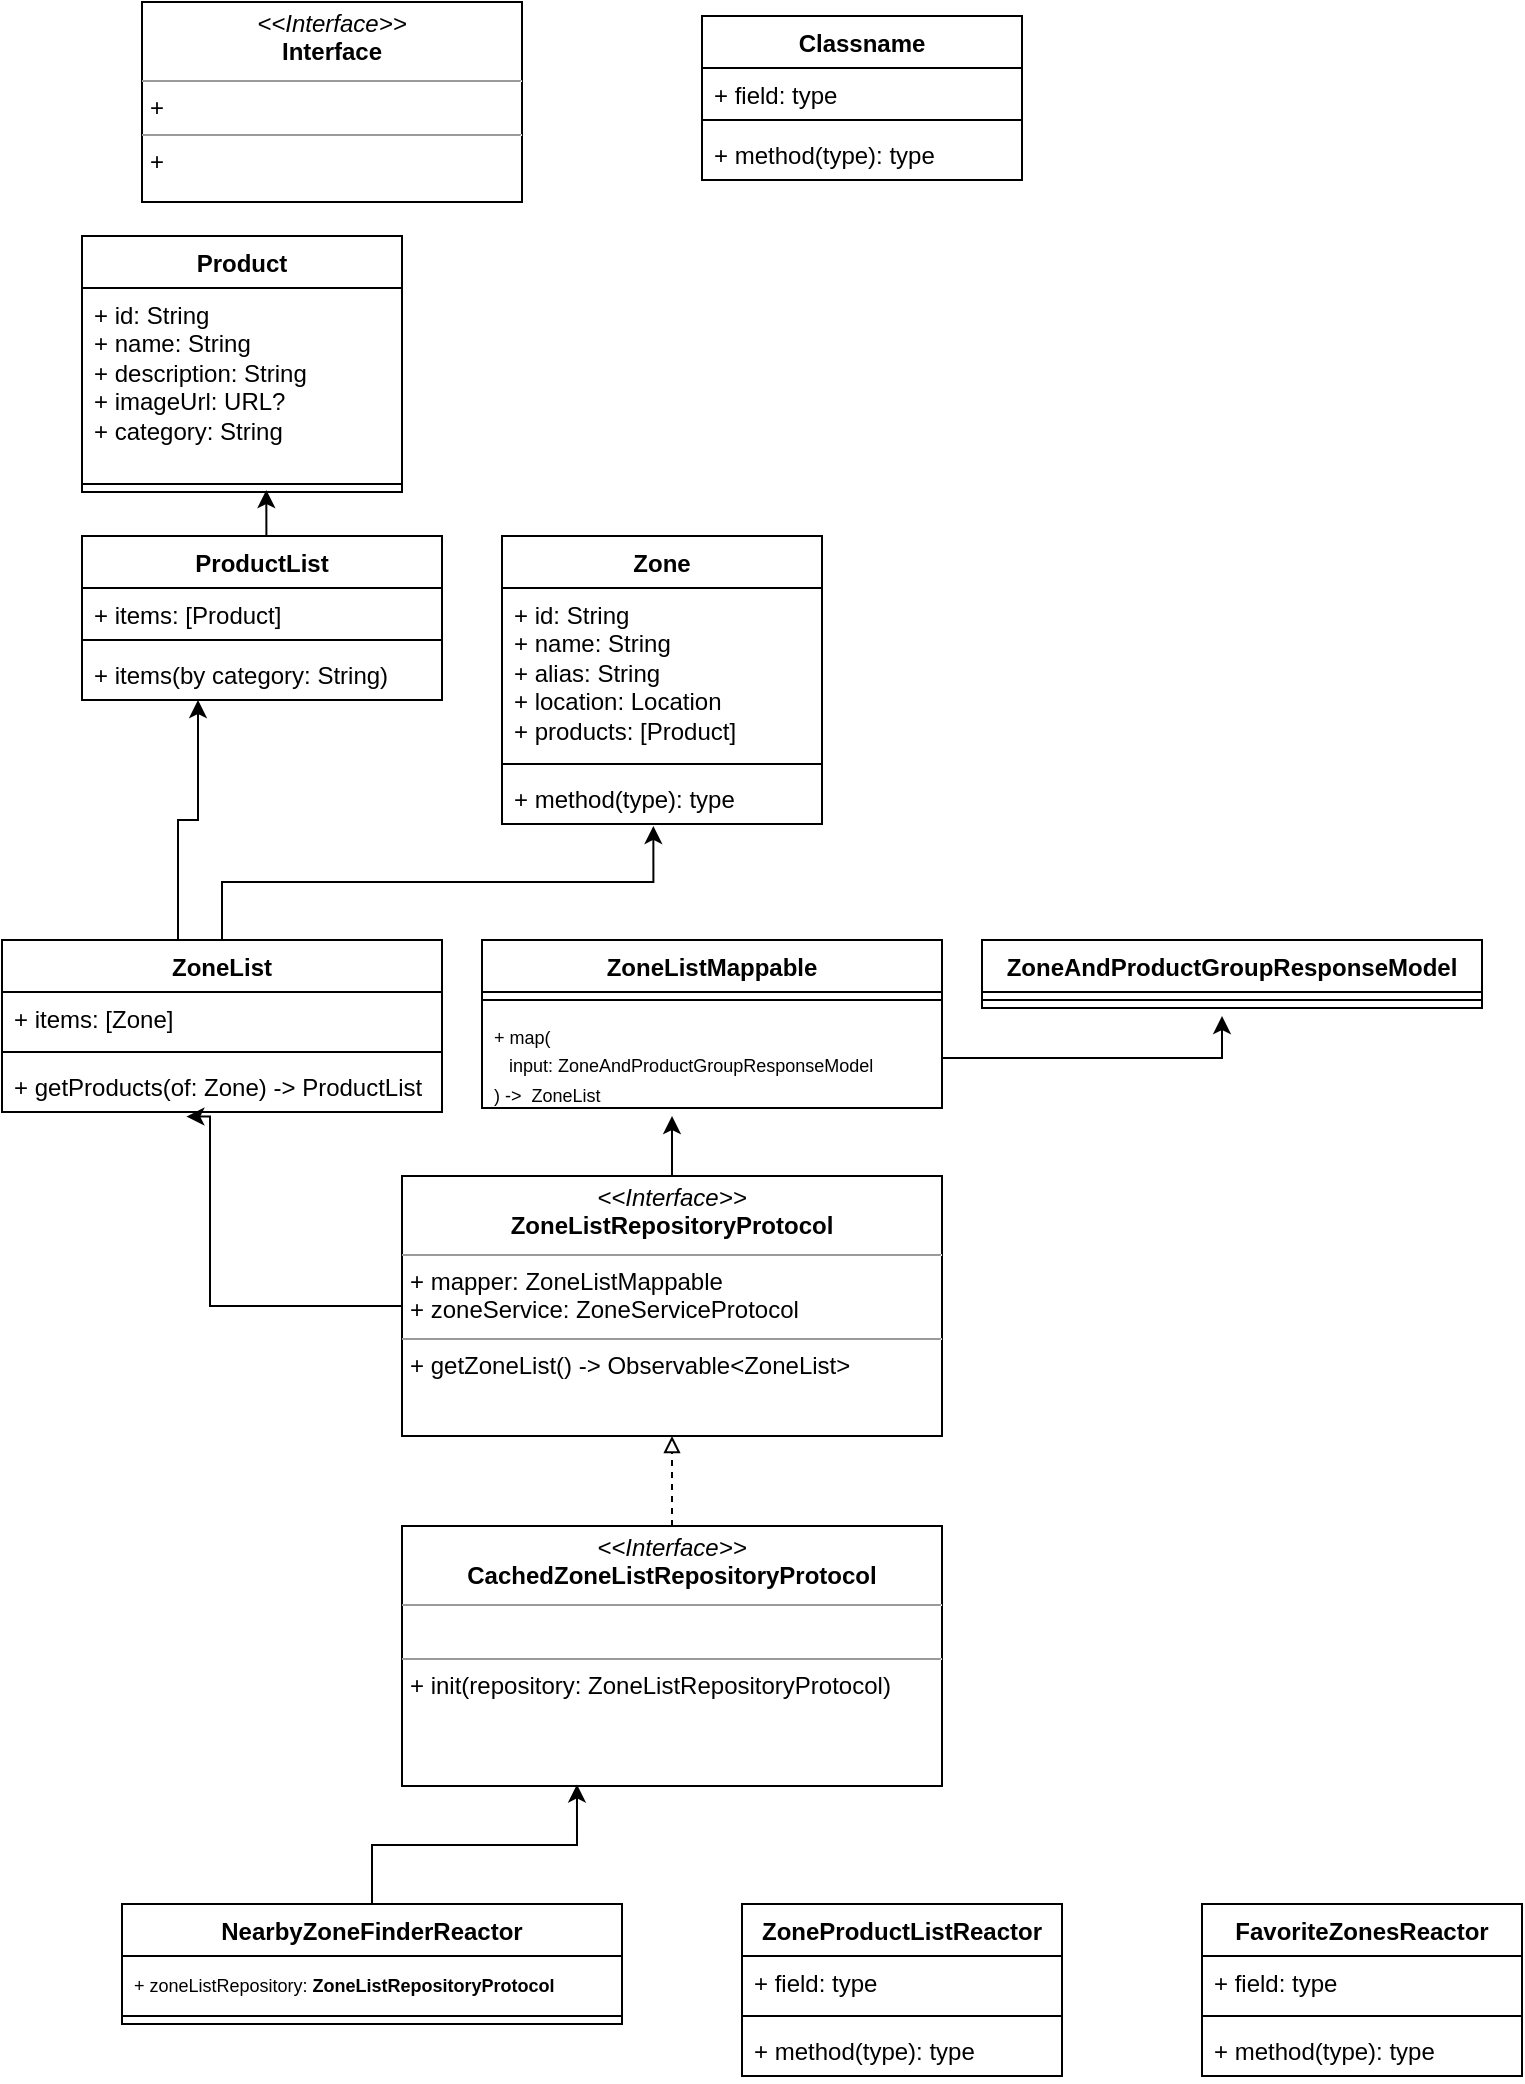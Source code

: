<mxfile version="22.0.4" type="github">
  <diagram id="C5RBs43oDa-KdzZeNtuy" name="Class">
    <mxGraphModel dx="867" dy="1753" grid="1" gridSize="10" guides="1" tooltips="1" connect="1" arrows="1" fold="1" page="1" pageScale="1" pageWidth="827" pageHeight="1169" math="0" shadow="0">
      <root>
        <mxCell id="WIyWlLk6GJQsqaUBKTNV-0" />
        <mxCell id="WIyWlLk6GJQsqaUBKTNV-1" parent="WIyWlLk6GJQsqaUBKTNV-0" />
        <mxCell id="mL3Gv7UYM2EhH2xch4jW-1" value="&lt;p style=&quot;margin:0px;margin-top:4px;text-align:center;&quot;&gt;&lt;i&gt;&amp;lt;&amp;lt;Interface&amp;gt;&amp;gt;&lt;/i&gt;&lt;br&gt;&lt;b&gt;Interface&lt;/b&gt;&lt;/p&gt;&lt;hr size=&quot;1&quot;&gt;&lt;p style=&quot;margin:0px;margin-left:4px;&quot;&gt;+&amp;nbsp;&lt;br&gt;&lt;/p&gt;&lt;hr size=&quot;1&quot;&gt;&lt;p style=&quot;margin:0px;margin-left:4px;&quot;&gt;+&amp;nbsp;&lt;br&gt;&lt;/p&gt;" style="verticalAlign=top;align=left;overflow=fill;fontSize=12;fontFamily=Helvetica;html=1;whiteSpace=wrap;" vertex="1" parent="WIyWlLk6GJQsqaUBKTNV-1">
          <mxGeometry x="100" y="-307" width="190" height="100" as="geometry" />
        </mxCell>
        <mxCell id="mL3Gv7UYM2EhH2xch4jW-2" value="Classname" style="swimlane;fontStyle=1;align=center;verticalAlign=top;childLayout=stackLayout;horizontal=1;startSize=26;horizontalStack=0;resizeParent=1;resizeParentMax=0;resizeLast=0;collapsible=1;marginBottom=0;whiteSpace=wrap;html=1;" vertex="1" parent="WIyWlLk6GJQsqaUBKTNV-1">
          <mxGeometry x="380" y="-300" width="160" height="82" as="geometry" />
        </mxCell>
        <mxCell id="mL3Gv7UYM2EhH2xch4jW-3" value="+ field: type" style="text;strokeColor=none;fillColor=none;align=left;verticalAlign=top;spacingLeft=4;spacingRight=4;overflow=hidden;rotatable=0;points=[[0,0.5],[1,0.5]];portConstraint=eastwest;whiteSpace=wrap;html=1;" vertex="1" parent="mL3Gv7UYM2EhH2xch4jW-2">
          <mxGeometry y="26" width="160" height="22" as="geometry" />
        </mxCell>
        <mxCell id="mL3Gv7UYM2EhH2xch4jW-4" value="" style="line;strokeWidth=1;fillColor=none;align=left;verticalAlign=middle;spacingTop=-1;spacingLeft=3;spacingRight=3;rotatable=0;labelPosition=right;points=[];portConstraint=eastwest;strokeColor=inherit;" vertex="1" parent="mL3Gv7UYM2EhH2xch4jW-2">
          <mxGeometry y="48" width="160" height="8" as="geometry" />
        </mxCell>
        <mxCell id="mL3Gv7UYM2EhH2xch4jW-5" value="+ method(type): type" style="text;strokeColor=none;fillColor=none;align=left;verticalAlign=top;spacingLeft=4;spacingRight=4;overflow=hidden;rotatable=0;points=[[0,0.5],[1,0.5]];portConstraint=eastwest;whiteSpace=wrap;html=1;" vertex="1" parent="mL3Gv7UYM2EhH2xch4jW-2">
          <mxGeometry y="56" width="160" height="26" as="geometry" />
        </mxCell>
        <mxCell id="mL3Gv7UYM2EhH2xch4jW-6" value="NearbyZoneFinderReactor" style="swimlane;fontStyle=1;align=center;verticalAlign=top;childLayout=stackLayout;horizontal=1;startSize=26;horizontalStack=0;resizeParent=1;resizeParentMax=0;resizeLast=0;collapsible=1;marginBottom=0;whiteSpace=wrap;html=1;" vertex="1" parent="WIyWlLk6GJQsqaUBKTNV-1">
          <mxGeometry x="90" y="644" width="250" height="60" as="geometry" />
        </mxCell>
        <mxCell id="mL3Gv7UYM2EhH2xch4jW-7" value="&lt;font style=&quot;font-size: 9px;&quot;&gt;+ zoneListRepository:&amp;nbsp;&lt;b style=&quot;border-color: var(--border-color); text-align: center; font-size: 9px;&quot;&gt;ZoneListRepositoryProtocol&lt;/b&gt;&lt;/font&gt;" style="text;strokeColor=none;fillColor=none;align=left;verticalAlign=top;spacingLeft=4;spacingRight=4;overflow=hidden;rotatable=0;points=[[0,0.5],[1,0.5]];portConstraint=eastwest;whiteSpace=wrap;html=1;" vertex="1" parent="mL3Gv7UYM2EhH2xch4jW-6">
          <mxGeometry y="26" width="250" height="26" as="geometry" />
        </mxCell>
        <mxCell id="mL3Gv7UYM2EhH2xch4jW-8" value="" style="line;strokeWidth=1;fillColor=none;align=left;verticalAlign=middle;spacingTop=-1;spacingLeft=3;spacingRight=3;rotatable=0;labelPosition=right;points=[];portConstraint=eastwest;strokeColor=inherit;" vertex="1" parent="mL3Gv7UYM2EhH2xch4jW-6">
          <mxGeometry y="52" width="250" height="8" as="geometry" />
        </mxCell>
        <mxCell id="mL3Gv7UYM2EhH2xch4jW-10" value="ZoneProductListReactor" style="swimlane;fontStyle=1;align=center;verticalAlign=top;childLayout=stackLayout;horizontal=1;startSize=26;horizontalStack=0;resizeParent=1;resizeParentMax=0;resizeLast=0;collapsible=1;marginBottom=0;whiteSpace=wrap;html=1;" vertex="1" parent="WIyWlLk6GJQsqaUBKTNV-1">
          <mxGeometry x="400" y="644" width="160" height="86" as="geometry" />
        </mxCell>
        <mxCell id="mL3Gv7UYM2EhH2xch4jW-11" value="+ field: type" style="text;strokeColor=none;fillColor=none;align=left;verticalAlign=top;spacingLeft=4;spacingRight=4;overflow=hidden;rotatable=0;points=[[0,0.5],[1,0.5]];portConstraint=eastwest;whiteSpace=wrap;html=1;" vertex="1" parent="mL3Gv7UYM2EhH2xch4jW-10">
          <mxGeometry y="26" width="160" height="26" as="geometry" />
        </mxCell>
        <mxCell id="mL3Gv7UYM2EhH2xch4jW-12" value="" style="line;strokeWidth=1;fillColor=none;align=left;verticalAlign=middle;spacingTop=-1;spacingLeft=3;spacingRight=3;rotatable=0;labelPosition=right;points=[];portConstraint=eastwest;strokeColor=inherit;" vertex="1" parent="mL3Gv7UYM2EhH2xch4jW-10">
          <mxGeometry y="52" width="160" height="8" as="geometry" />
        </mxCell>
        <mxCell id="mL3Gv7UYM2EhH2xch4jW-13" value="+ method(type): type" style="text;strokeColor=none;fillColor=none;align=left;verticalAlign=top;spacingLeft=4;spacingRight=4;overflow=hidden;rotatable=0;points=[[0,0.5],[1,0.5]];portConstraint=eastwest;whiteSpace=wrap;html=1;" vertex="1" parent="mL3Gv7UYM2EhH2xch4jW-10">
          <mxGeometry y="60" width="160" height="26" as="geometry" />
        </mxCell>
        <mxCell id="mL3Gv7UYM2EhH2xch4jW-14" value="FavoriteZonesReactor" style="swimlane;fontStyle=1;align=center;verticalAlign=top;childLayout=stackLayout;horizontal=1;startSize=26;horizontalStack=0;resizeParent=1;resizeParentMax=0;resizeLast=0;collapsible=1;marginBottom=0;whiteSpace=wrap;html=1;" vertex="1" parent="WIyWlLk6GJQsqaUBKTNV-1">
          <mxGeometry x="630" y="644" width="160" height="86" as="geometry" />
        </mxCell>
        <mxCell id="mL3Gv7UYM2EhH2xch4jW-15" value="+ field: type" style="text;strokeColor=none;fillColor=none;align=left;verticalAlign=top;spacingLeft=4;spacingRight=4;overflow=hidden;rotatable=0;points=[[0,0.5],[1,0.5]];portConstraint=eastwest;whiteSpace=wrap;html=1;" vertex="1" parent="mL3Gv7UYM2EhH2xch4jW-14">
          <mxGeometry y="26" width="160" height="26" as="geometry" />
        </mxCell>
        <mxCell id="mL3Gv7UYM2EhH2xch4jW-16" value="" style="line;strokeWidth=1;fillColor=none;align=left;verticalAlign=middle;spacingTop=-1;spacingLeft=3;spacingRight=3;rotatable=0;labelPosition=right;points=[];portConstraint=eastwest;strokeColor=inherit;" vertex="1" parent="mL3Gv7UYM2EhH2xch4jW-14">
          <mxGeometry y="52" width="160" height="8" as="geometry" />
        </mxCell>
        <mxCell id="mL3Gv7UYM2EhH2xch4jW-17" value="+ method(type): type" style="text;strokeColor=none;fillColor=none;align=left;verticalAlign=top;spacingLeft=4;spacingRight=4;overflow=hidden;rotatable=0;points=[[0,0.5],[1,0.5]];portConstraint=eastwest;whiteSpace=wrap;html=1;" vertex="1" parent="mL3Gv7UYM2EhH2xch4jW-14">
          <mxGeometry y="60" width="160" height="26" as="geometry" />
        </mxCell>
        <mxCell id="mL3Gv7UYM2EhH2xch4jW-18" value="ZoneAndProductGroupResponseModel" style="swimlane;fontStyle=1;align=center;verticalAlign=top;childLayout=stackLayout;horizontal=1;startSize=26;horizontalStack=0;resizeParent=1;resizeParentMax=0;resizeLast=0;collapsible=1;marginBottom=0;whiteSpace=wrap;html=1;" vertex="1" parent="WIyWlLk6GJQsqaUBKTNV-1">
          <mxGeometry x="520" y="162" width="250" height="34" as="geometry" />
        </mxCell>
        <mxCell id="mL3Gv7UYM2EhH2xch4jW-20" value="" style="line;strokeWidth=1;fillColor=none;align=left;verticalAlign=middle;spacingTop=-1;spacingLeft=3;spacingRight=3;rotatable=0;labelPosition=right;points=[];portConstraint=eastwest;strokeColor=inherit;" vertex="1" parent="mL3Gv7UYM2EhH2xch4jW-18">
          <mxGeometry y="26" width="250" height="8" as="geometry" />
        </mxCell>
        <mxCell id="mL3Gv7UYM2EhH2xch4jW-37" style="edgeStyle=orthogonalEdgeStyle;rounded=0;orthogonalLoop=1;jettySize=auto;html=1;" edge="1" parent="WIyWlLk6GJQsqaUBKTNV-1" source="mL3Gv7UYM2EhH2xch4jW-26">
          <mxGeometry relative="1" as="geometry">
            <mxPoint x="365" y="250" as="targetPoint" />
          </mxGeometry>
        </mxCell>
        <mxCell id="mL3Gv7UYM2EhH2xch4jW-26" value="&lt;p style=&quot;margin:0px;margin-top:4px;text-align:center;&quot;&gt;&lt;i&gt;&amp;lt;&amp;lt;Interface&amp;gt;&amp;gt;&lt;/i&gt;&lt;br&gt;&lt;b&gt;ZoneListRepositoryProtocol&lt;/b&gt;&lt;/p&gt;&lt;hr size=&quot;1&quot;&gt;&lt;p style=&quot;margin:0px;margin-left:4px;&quot;&gt;+ mapper: ZoneListMappable&lt;/p&gt;&lt;p style=&quot;margin:0px;margin-left:4px;&quot;&gt;+ zoneService: ZoneServiceProtocol&lt;br&gt;&lt;/p&gt;&lt;hr size=&quot;1&quot;&gt;&lt;p style=&quot;margin:0px;margin-left:4px;&quot;&gt;+ getZoneList() -&amp;gt; Observable&amp;lt;ZoneList&amp;gt;&lt;br&gt;&lt;/p&gt;&lt;p style=&quot;margin:0px;margin-left:4px;&quot;&gt;&lt;br&gt;&lt;/p&gt;" style="verticalAlign=top;align=left;overflow=fill;fontSize=12;fontFamily=Helvetica;html=1;whiteSpace=wrap;" vertex="1" parent="WIyWlLk6GJQsqaUBKTNV-1">
          <mxGeometry x="230" y="280" width="270" height="130" as="geometry" />
        </mxCell>
        <mxCell id="mL3Gv7UYM2EhH2xch4jW-56" style="edgeStyle=orthogonalEdgeStyle;rounded=0;orthogonalLoop=1;jettySize=auto;html=1;" edge="1" parent="WIyWlLk6GJQsqaUBKTNV-1">
          <mxGeometry relative="1" as="geometry">
            <mxPoint x="128" y="42.0" as="targetPoint" />
            <mxPoint x="118" y="162.0" as="sourcePoint" />
            <Array as="points">
              <mxPoint x="118" y="102" />
              <mxPoint x="128" y="102" />
            </Array>
          </mxGeometry>
        </mxCell>
        <mxCell id="mL3Gv7UYM2EhH2xch4jW-27" value="ZoneList" style="swimlane;fontStyle=1;align=center;verticalAlign=top;childLayout=stackLayout;horizontal=1;startSize=26;horizontalStack=0;resizeParent=1;resizeParentMax=0;resizeLast=0;collapsible=1;marginBottom=0;whiteSpace=wrap;html=1;" vertex="1" parent="WIyWlLk6GJQsqaUBKTNV-1">
          <mxGeometry x="30" y="162" width="220" height="86" as="geometry" />
        </mxCell>
        <mxCell id="mL3Gv7UYM2EhH2xch4jW-28" value="+ items: [Zone]" style="text;strokeColor=none;fillColor=none;align=left;verticalAlign=top;spacingLeft=4;spacingRight=4;overflow=hidden;rotatable=0;points=[[0,0.5],[1,0.5]];portConstraint=eastwest;whiteSpace=wrap;html=1;" vertex="1" parent="mL3Gv7UYM2EhH2xch4jW-27">
          <mxGeometry y="26" width="220" height="26" as="geometry" />
        </mxCell>
        <mxCell id="mL3Gv7UYM2EhH2xch4jW-29" value="" style="line;strokeWidth=1;fillColor=none;align=left;verticalAlign=middle;spacingTop=-1;spacingLeft=3;spacingRight=3;rotatable=0;labelPosition=right;points=[];portConstraint=eastwest;strokeColor=inherit;" vertex="1" parent="mL3Gv7UYM2EhH2xch4jW-27">
          <mxGeometry y="52" width="220" height="8" as="geometry" />
        </mxCell>
        <mxCell id="mL3Gv7UYM2EhH2xch4jW-30" value="+ getProducts(of: Zone) -&amp;gt; ProductList" style="text;strokeColor=none;fillColor=none;align=left;verticalAlign=top;spacingLeft=4;spacingRight=4;overflow=hidden;rotatable=0;points=[[0,0.5],[1,0.5]];portConstraint=eastwest;whiteSpace=wrap;html=1;" vertex="1" parent="mL3Gv7UYM2EhH2xch4jW-27">
          <mxGeometry y="60" width="220" height="26" as="geometry" />
        </mxCell>
        <mxCell id="mL3Gv7UYM2EhH2xch4jW-33" value="ZoneListMappable" style="swimlane;fontStyle=1;align=center;verticalAlign=top;childLayout=stackLayout;horizontal=1;startSize=26;horizontalStack=0;resizeParent=1;resizeParentMax=0;resizeLast=0;collapsible=1;marginBottom=0;whiteSpace=wrap;html=1;" vertex="1" parent="WIyWlLk6GJQsqaUBKTNV-1">
          <mxGeometry x="270" y="162" width="230" height="84" as="geometry" />
        </mxCell>
        <mxCell id="mL3Gv7UYM2EhH2xch4jW-35" value="" style="line;strokeWidth=1;fillColor=none;align=left;verticalAlign=middle;spacingTop=-1;spacingLeft=3;spacingRight=3;rotatable=0;labelPosition=right;points=[];portConstraint=eastwest;strokeColor=inherit;" vertex="1" parent="mL3Gv7UYM2EhH2xch4jW-33">
          <mxGeometry y="26" width="230" height="8" as="geometry" />
        </mxCell>
        <mxCell id="mL3Gv7UYM2EhH2xch4jW-39" style="edgeStyle=orthogonalEdgeStyle;rounded=0;orthogonalLoop=1;jettySize=auto;html=1;" edge="1" parent="mL3Gv7UYM2EhH2xch4jW-33" source="mL3Gv7UYM2EhH2xch4jW-36">
          <mxGeometry relative="1" as="geometry">
            <mxPoint x="370" y="38" as="targetPoint" />
            <Array as="points">
              <mxPoint x="370" y="59" />
            </Array>
          </mxGeometry>
        </mxCell>
        <mxCell id="mL3Gv7UYM2EhH2xch4jW-36" value="&lt;font style=&quot;font-size: 9px;&quot;&gt;+ map(&lt;br&gt;&amp;nbsp; &amp;nbsp;input:&amp;nbsp;&lt;font style=&quot;font-size: 9px;&quot;&gt;ZoneAndProductGroupResponseModel&lt;/font&gt;&lt;br style=&quot;font-size: 9px;&quot;&gt;) -&amp;gt;&amp;nbsp; ZoneList&lt;/font&gt;" style="text;strokeColor=none;fillColor=none;align=left;verticalAlign=top;spacingLeft=4;spacingRight=4;overflow=hidden;rotatable=0;points=[[0,0.5],[1,0.5]];portConstraint=eastwest;whiteSpace=wrap;html=1;" vertex="1" parent="mL3Gv7UYM2EhH2xch4jW-33">
          <mxGeometry y="34" width="230" height="50" as="geometry" />
        </mxCell>
        <mxCell id="mL3Gv7UYM2EhH2xch4jW-38" style="edgeStyle=orthogonalEdgeStyle;rounded=0;orthogonalLoop=1;jettySize=auto;html=1;entryX=0.419;entryY=1.088;entryDx=0;entryDy=0;entryPerimeter=0;exitX=0;exitY=0.5;exitDx=0;exitDy=0;" edge="1" parent="WIyWlLk6GJQsqaUBKTNV-1" source="mL3Gv7UYM2EhH2xch4jW-26" target="mL3Gv7UYM2EhH2xch4jW-30">
          <mxGeometry relative="1" as="geometry">
            <Array as="points">
              <mxPoint x="134" y="345" />
            </Array>
          </mxGeometry>
        </mxCell>
        <mxCell id="mL3Gv7UYM2EhH2xch4jW-41" value="Product" style="swimlane;fontStyle=1;align=center;verticalAlign=top;childLayout=stackLayout;horizontal=1;startSize=26;horizontalStack=0;resizeParent=1;resizeParentMax=0;resizeLast=0;collapsible=1;marginBottom=0;whiteSpace=wrap;html=1;" vertex="1" parent="WIyWlLk6GJQsqaUBKTNV-1">
          <mxGeometry x="70" y="-190" width="160" height="128" as="geometry" />
        </mxCell>
        <mxCell id="mL3Gv7UYM2EhH2xch4jW-42" value="+ id: String&lt;br style=&quot;border-color: var(--border-color);&quot;&gt;+ name: String&lt;br&gt;+ description: String&lt;br&gt;+&amp;nbsp;imageUrl: URL?&lt;br&gt;+ category: String" style="text;strokeColor=none;fillColor=none;align=left;verticalAlign=top;spacingLeft=4;spacingRight=4;overflow=hidden;rotatable=0;points=[[0,0.5],[1,0.5]];portConstraint=eastwest;whiteSpace=wrap;html=1;" vertex="1" parent="mL3Gv7UYM2EhH2xch4jW-41">
          <mxGeometry y="26" width="160" height="94" as="geometry" />
        </mxCell>
        <mxCell id="mL3Gv7UYM2EhH2xch4jW-43" value="" style="line;strokeWidth=1;fillColor=none;align=left;verticalAlign=middle;spacingTop=-1;spacingLeft=3;spacingRight=3;rotatable=0;labelPosition=right;points=[];portConstraint=eastwest;strokeColor=inherit;" vertex="1" parent="mL3Gv7UYM2EhH2xch4jW-41">
          <mxGeometry y="120" width="160" height="8" as="geometry" />
        </mxCell>
        <mxCell id="mL3Gv7UYM2EhH2xch4jW-46" value="Zone" style="swimlane;fontStyle=1;align=center;verticalAlign=top;childLayout=stackLayout;horizontal=1;startSize=26;horizontalStack=0;resizeParent=1;resizeParentMax=0;resizeLast=0;collapsible=1;marginBottom=0;whiteSpace=wrap;html=1;" vertex="1" parent="WIyWlLk6GJQsqaUBKTNV-1">
          <mxGeometry x="280" y="-40" width="160" height="144" as="geometry" />
        </mxCell>
        <mxCell id="mL3Gv7UYM2EhH2xch4jW-47" value="+ id: String&lt;br&gt;+ name: String&lt;br&gt;+ alias: String&lt;br&gt;+ location: Location&lt;br&gt;+ products: [Product]" style="text;strokeColor=none;fillColor=none;align=left;verticalAlign=top;spacingLeft=4;spacingRight=4;overflow=hidden;rotatable=0;points=[[0,0.5],[1,0.5]];portConstraint=eastwest;whiteSpace=wrap;html=1;" vertex="1" parent="mL3Gv7UYM2EhH2xch4jW-46">
          <mxGeometry y="26" width="160" height="84" as="geometry" />
        </mxCell>
        <mxCell id="mL3Gv7UYM2EhH2xch4jW-48" value="" style="line;strokeWidth=1;fillColor=none;align=left;verticalAlign=middle;spacingTop=-1;spacingLeft=3;spacingRight=3;rotatable=0;labelPosition=right;points=[];portConstraint=eastwest;strokeColor=inherit;" vertex="1" parent="mL3Gv7UYM2EhH2xch4jW-46">
          <mxGeometry y="110" width="160" height="8" as="geometry" />
        </mxCell>
        <mxCell id="mL3Gv7UYM2EhH2xch4jW-49" value="+ method(type): type" style="text;strokeColor=none;fillColor=none;align=left;verticalAlign=top;spacingLeft=4;spacingRight=4;overflow=hidden;rotatable=0;points=[[0,0.5],[1,0.5]];portConstraint=eastwest;whiteSpace=wrap;html=1;" vertex="1" parent="mL3Gv7UYM2EhH2xch4jW-46">
          <mxGeometry y="118" width="160" height="26" as="geometry" />
        </mxCell>
        <mxCell id="mL3Gv7UYM2EhH2xch4jW-50" style="edgeStyle=orthogonalEdgeStyle;rounded=0;orthogonalLoop=1;jettySize=auto;html=1;entryX=0.473;entryY=1.038;entryDx=0;entryDy=0;entryPerimeter=0;" edge="1" parent="WIyWlLk6GJQsqaUBKTNV-1" source="mL3Gv7UYM2EhH2xch4jW-27" target="mL3Gv7UYM2EhH2xch4jW-49">
          <mxGeometry relative="1" as="geometry" />
        </mxCell>
        <mxCell id="mL3Gv7UYM2EhH2xch4jW-52" value="ProductList" style="swimlane;fontStyle=1;align=center;verticalAlign=top;childLayout=stackLayout;horizontal=1;startSize=26;horizontalStack=0;resizeParent=1;resizeParentMax=0;resizeLast=0;collapsible=1;marginBottom=0;whiteSpace=wrap;html=1;" vertex="1" parent="WIyWlLk6GJQsqaUBKTNV-1">
          <mxGeometry x="70" y="-40" width="180" height="82" as="geometry" />
        </mxCell>
        <mxCell id="mL3Gv7UYM2EhH2xch4jW-53" value="+ items: [Product]" style="text;strokeColor=none;fillColor=none;align=left;verticalAlign=top;spacingLeft=4;spacingRight=4;overflow=hidden;rotatable=0;points=[[0,0.5],[1,0.5]];portConstraint=eastwest;whiteSpace=wrap;html=1;" vertex="1" parent="mL3Gv7UYM2EhH2xch4jW-52">
          <mxGeometry y="26" width="180" height="22" as="geometry" />
        </mxCell>
        <mxCell id="mL3Gv7UYM2EhH2xch4jW-54" value="" style="line;strokeWidth=1;fillColor=none;align=left;verticalAlign=middle;spacingTop=-1;spacingLeft=3;spacingRight=3;rotatable=0;labelPosition=right;points=[];portConstraint=eastwest;strokeColor=inherit;" vertex="1" parent="mL3Gv7UYM2EhH2xch4jW-52">
          <mxGeometry y="48" width="180" height="8" as="geometry" />
        </mxCell>
        <mxCell id="mL3Gv7UYM2EhH2xch4jW-55" value="+ items(by category: String)&amp;nbsp;" style="text;strokeColor=none;fillColor=none;align=left;verticalAlign=top;spacingLeft=4;spacingRight=4;overflow=hidden;rotatable=0;points=[[0,0.5],[1,0.5]];portConstraint=eastwest;whiteSpace=wrap;html=1;" vertex="1" parent="mL3Gv7UYM2EhH2xch4jW-52">
          <mxGeometry y="56" width="180" height="26" as="geometry" />
        </mxCell>
        <mxCell id="mL3Gv7UYM2EhH2xch4jW-57" style="edgeStyle=orthogonalEdgeStyle;rounded=0;orthogonalLoop=1;jettySize=auto;html=1;exitX=0.5;exitY=0;exitDx=0;exitDy=0;entryX=0.576;entryY=0.875;entryDx=0;entryDy=0;entryPerimeter=0;" edge="1" parent="WIyWlLk6GJQsqaUBKTNV-1" source="mL3Gv7UYM2EhH2xch4jW-52" target="mL3Gv7UYM2EhH2xch4jW-43">
          <mxGeometry relative="1" as="geometry" />
        </mxCell>
        <mxCell id="mL3Gv7UYM2EhH2xch4jW-59" style="edgeStyle=orthogonalEdgeStyle;rounded=0;orthogonalLoop=1;jettySize=auto;html=1;entryX=0.5;entryY=1;entryDx=0;entryDy=0;dashed=1;endArrow=block;endFill=0;" edge="1" parent="WIyWlLk6GJQsqaUBKTNV-1" source="mL3Gv7UYM2EhH2xch4jW-58" target="mL3Gv7UYM2EhH2xch4jW-26">
          <mxGeometry relative="1" as="geometry" />
        </mxCell>
        <mxCell id="mL3Gv7UYM2EhH2xch4jW-58" value="&lt;p style=&quot;margin:0px;margin-top:4px;text-align:center;&quot;&gt;&lt;i&gt;&amp;lt;&amp;lt;Interface&amp;gt;&amp;gt;&lt;/i&gt;&lt;br&gt;&lt;b&gt;CachedZoneListRepositoryProtocol&lt;/b&gt;&lt;/p&gt;&lt;hr size=&quot;1&quot;&gt;&lt;p style=&quot;margin:0px;margin-left:4px;&quot;&gt;&lt;br&gt;&lt;/p&gt;&lt;hr size=&quot;1&quot;&gt;&lt;p style=&quot;margin:0px;margin-left:4px;&quot;&gt;+ init(repository: ZoneListRepositoryProtocol)&lt;br&gt;&lt;/p&gt;&lt;p style=&quot;margin:0px;margin-left:4px;&quot;&gt;&lt;br&gt;&lt;/p&gt;" style="verticalAlign=top;align=left;overflow=fill;fontSize=12;fontFamily=Helvetica;html=1;whiteSpace=wrap;" vertex="1" parent="WIyWlLk6GJQsqaUBKTNV-1">
          <mxGeometry x="230" y="455" width="270" height="130" as="geometry" />
        </mxCell>
        <mxCell id="mL3Gv7UYM2EhH2xch4jW-60" style="edgeStyle=orthogonalEdgeStyle;rounded=0;orthogonalLoop=1;jettySize=auto;html=1;entryX=0.324;entryY=0.994;entryDx=0;entryDy=0;entryPerimeter=0;" edge="1" parent="WIyWlLk6GJQsqaUBKTNV-1" source="mL3Gv7UYM2EhH2xch4jW-6" target="mL3Gv7UYM2EhH2xch4jW-58">
          <mxGeometry relative="1" as="geometry" />
        </mxCell>
      </root>
    </mxGraphModel>
  </diagram>
</mxfile>
